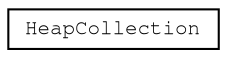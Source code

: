 digraph "Graphical Class Hierarchy"
{
 // LATEX_PDF_SIZE
  edge [fontname="FreeMono",fontsize="10",labelfontname="FreeMono",labelfontsize="10"];
  node [fontname="FreeMono",fontsize="10",shape=record];
  rankdir="LR";
  Node0 [label="HeapCollection",height=0.2,width=0.4,color="black", fillcolor="white", style="filled",URL="$struct_heap_collection.html",tooltip=" "];
}
